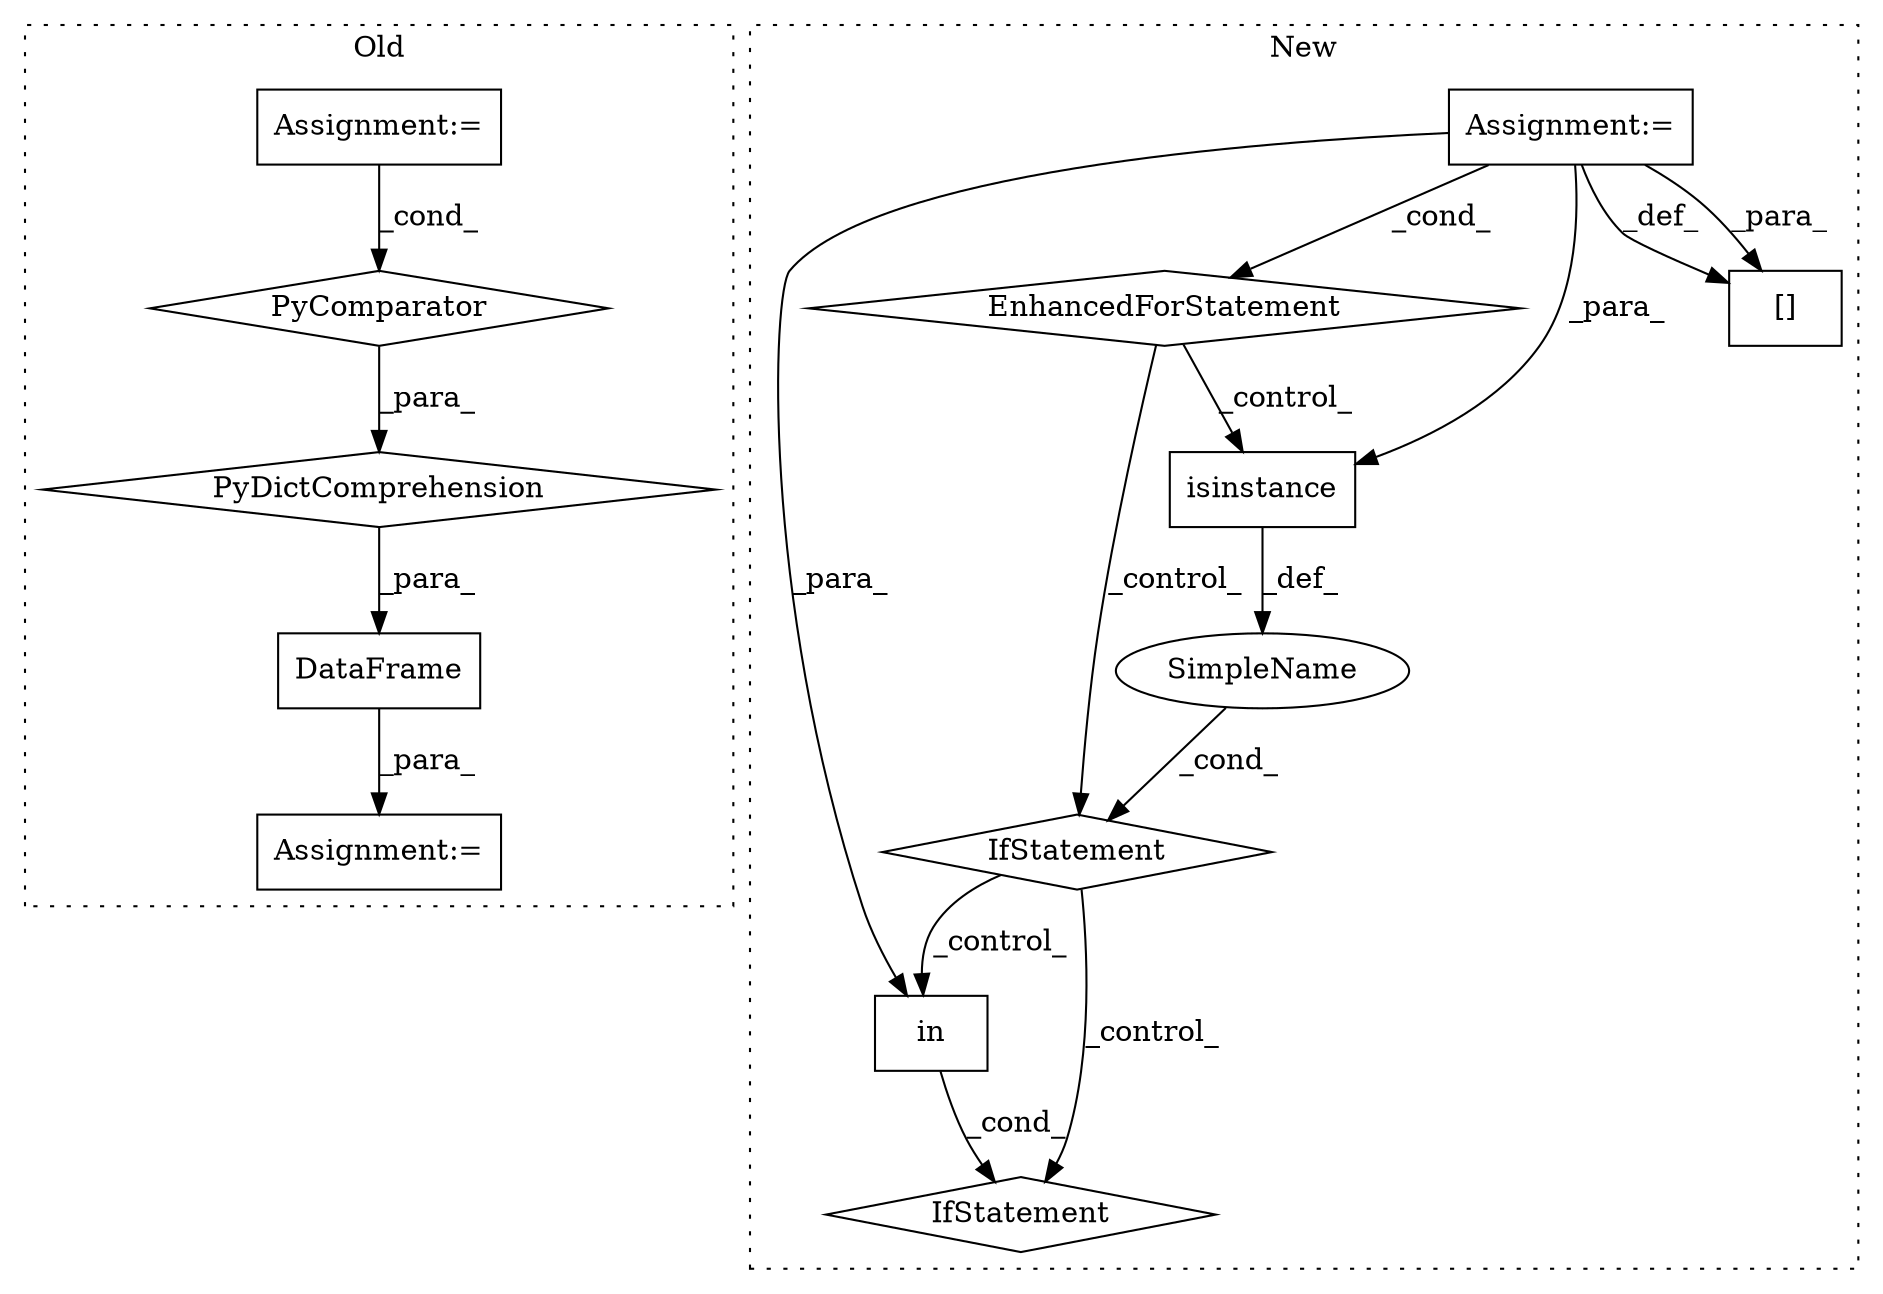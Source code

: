 digraph G {
subgraph cluster0 {
1 [label="DataFrame" a="32" s="1791,1971" l="23,-5" shape="box"];
6 [label="Assignment:=" a="7" s="1783" l="1" shape="box"];
9 [label="PyDictComprehension" a="110" s="1814" l="157" shape="diamond"];
10 [label="PyComparator" a="113" s="1897" l="66" shape="diamond"];
11 [label="Assignment:=" a="7" s="1897" l="66" shape="box"];
label = "Old";
style="dotted";
}
subgraph cluster1 {
2 [label="in" a="105" s="1965" l="14" shape="box"];
3 [label="IfStatement" a="25" s="1899,1937" l="4,2" shape="diamond"];
4 [label="SimpleName" a="42" s="" l="" shape="ellipse"];
5 [label="IfStatement" a="25" s="1951,1979" l="14,2" shape="diamond"];
7 [label="EnhancedForStatement" a="70" s="1801,1887" l="57,2" shape="diamond"];
8 [label="isinstance" a="32" s="1903,1936" l="11,1" shape="box"];
12 [label="Assignment:=" a="7" s="1801,1887" l="57,2" shape="box"];
13 [label="[]" a="2" s="1995,2006" l="5,1" shape="box"];
label = "New";
style="dotted";
}
1 -> 6 [label="_para_"];
2 -> 5 [label="_cond_"];
3 -> 5 [label="_control_"];
3 -> 2 [label="_control_"];
4 -> 3 [label="_cond_"];
7 -> 3 [label="_control_"];
7 -> 8 [label="_control_"];
8 -> 4 [label="_def_"];
9 -> 1 [label="_para_"];
10 -> 9 [label="_para_"];
11 -> 10 [label="_cond_"];
12 -> 2 [label="_para_"];
12 -> 7 [label="_cond_"];
12 -> 8 [label="_para_"];
12 -> 13 [label="_def_"];
12 -> 13 [label="_para_"];
}